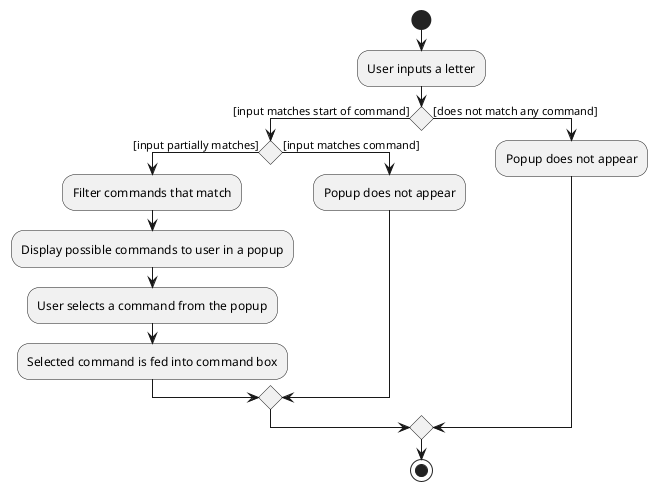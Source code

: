 @startuml
start
:User inputs a letter;

'Since the beta syntax does not support placing the condition outside the
'diamond we place it as the true branch instead.

if () then ([input matches start of command])
    if () then ([input partially matches])
    :Filter commands that match;
    :Display possible commands to user in a popup;
    :User selects a command from the popup;
    :Selected command is fed into command box;
    else ([input matches command])
    :Popup does not appear;
    endif
else ([does not match any command])
    :Popup does not appear;
endif
stop
@enduml
